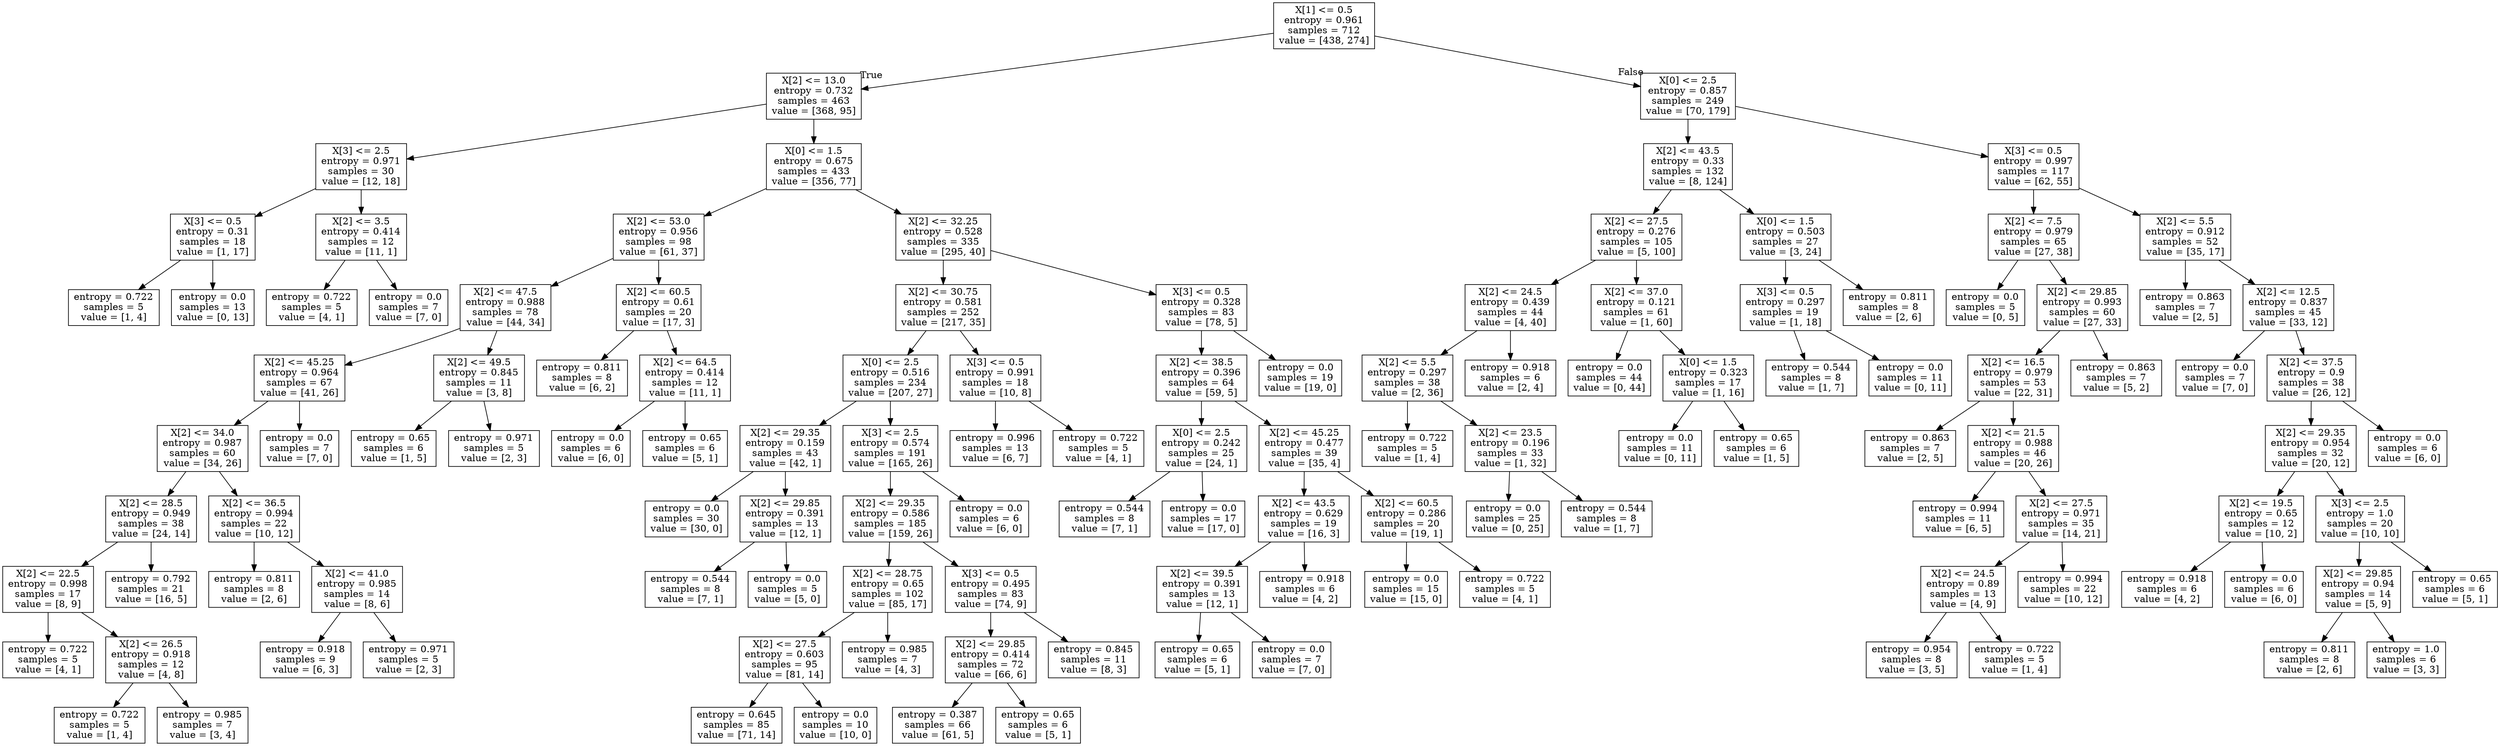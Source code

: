 digraph Tree {
node [shape=box] ;
0 [label="X[1] <= 0.5\nentropy = 0.961\nsamples = 712\nvalue = [438, 274]"] ;
1 [label="X[2] <= 13.0\nentropy = 0.732\nsamples = 463\nvalue = [368, 95]"] ;
0 -> 1 [labeldistance=2.5, labelangle=45, headlabel="True"] ;
2 [label="X[3] <= 2.5\nentropy = 0.971\nsamples = 30\nvalue = [12, 18]"] ;
1 -> 2 ;
3 [label="X[3] <= 0.5\nentropy = 0.31\nsamples = 18\nvalue = [1, 17]"] ;
2 -> 3 ;
4 [label="entropy = 0.722\nsamples = 5\nvalue = [1, 4]"] ;
3 -> 4 ;
5 [label="entropy = 0.0\nsamples = 13\nvalue = [0, 13]"] ;
3 -> 5 ;
6 [label="X[2] <= 3.5\nentropy = 0.414\nsamples = 12\nvalue = [11, 1]"] ;
2 -> 6 ;
7 [label="entropy = 0.722\nsamples = 5\nvalue = [4, 1]"] ;
6 -> 7 ;
8 [label="entropy = 0.0\nsamples = 7\nvalue = [7, 0]"] ;
6 -> 8 ;
9 [label="X[0] <= 1.5\nentropy = 0.675\nsamples = 433\nvalue = [356, 77]"] ;
1 -> 9 ;
10 [label="X[2] <= 53.0\nentropy = 0.956\nsamples = 98\nvalue = [61, 37]"] ;
9 -> 10 ;
11 [label="X[2] <= 47.5\nentropy = 0.988\nsamples = 78\nvalue = [44, 34]"] ;
10 -> 11 ;
12 [label="X[2] <= 45.25\nentropy = 0.964\nsamples = 67\nvalue = [41, 26]"] ;
11 -> 12 ;
13 [label="X[2] <= 34.0\nentropy = 0.987\nsamples = 60\nvalue = [34, 26]"] ;
12 -> 13 ;
14 [label="X[2] <= 28.5\nentropy = 0.949\nsamples = 38\nvalue = [24, 14]"] ;
13 -> 14 ;
15 [label="X[2] <= 22.5\nentropy = 0.998\nsamples = 17\nvalue = [8, 9]"] ;
14 -> 15 ;
16 [label="entropy = 0.722\nsamples = 5\nvalue = [4, 1]"] ;
15 -> 16 ;
17 [label="X[2] <= 26.5\nentropy = 0.918\nsamples = 12\nvalue = [4, 8]"] ;
15 -> 17 ;
18 [label="entropy = 0.722\nsamples = 5\nvalue = [1, 4]"] ;
17 -> 18 ;
19 [label="entropy = 0.985\nsamples = 7\nvalue = [3, 4]"] ;
17 -> 19 ;
20 [label="entropy = 0.792\nsamples = 21\nvalue = [16, 5]"] ;
14 -> 20 ;
21 [label="X[2] <= 36.5\nentropy = 0.994\nsamples = 22\nvalue = [10, 12]"] ;
13 -> 21 ;
22 [label="entropy = 0.811\nsamples = 8\nvalue = [2, 6]"] ;
21 -> 22 ;
23 [label="X[2] <= 41.0\nentropy = 0.985\nsamples = 14\nvalue = [8, 6]"] ;
21 -> 23 ;
24 [label="entropy = 0.918\nsamples = 9\nvalue = [6, 3]"] ;
23 -> 24 ;
25 [label="entropy = 0.971\nsamples = 5\nvalue = [2, 3]"] ;
23 -> 25 ;
26 [label="entropy = 0.0\nsamples = 7\nvalue = [7, 0]"] ;
12 -> 26 ;
27 [label="X[2] <= 49.5\nentropy = 0.845\nsamples = 11\nvalue = [3, 8]"] ;
11 -> 27 ;
28 [label="entropy = 0.65\nsamples = 6\nvalue = [1, 5]"] ;
27 -> 28 ;
29 [label="entropy = 0.971\nsamples = 5\nvalue = [2, 3]"] ;
27 -> 29 ;
30 [label="X[2] <= 60.5\nentropy = 0.61\nsamples = 20\nvalue = [17, 3]"] ;
10 -> 30 ;
31 [label="entropy = 0.811\nsamples = 8\nvalue = [6, 2]"] ;
30 -> 31 ;
32 [label="X[2] <= 64.5\nentropy = 0.414\nsamples = 12\nvalue = [11, 1]"] ;
30 -> 32 ;
33 [label="entropy = 0.0\nsamples = 6\nvalue = [6, 0]"] ;
32 -> 33 ;
34 [label="entropy = 0.65\nsamples = 6\nvalue = [5, 1]"] ;
32 -> 34 ;
35 [label="X[2] <= 32.25\nentropy = 0.528\nsamples = 335\nvalue = [295, 40]"] ;
9 -> 35 ;
36 [label="X[2] <= 30.75\nentropy = 0.581\nsamples = 252\nvalue = [217, 35]"] ;
35 -> 36 ;
37 [label="X[0] <= 2.5\nentropy = 0.516\nsamples = 234\nvalue = [207, 27]"] ;
36 -> 37 ;
38 [label="X[2] <= 29.35\nentropy = 0.159\nsamples = 43\nvalue = [42, 1]"] ;
37 -> 38 ;
39 [label="entropy = 0.0\nsamples = 30\nvalue = [30, 0]"] ;
38 -> 39 ;
40 [label="X[2] <= 29.85\nentropy = 0.391\nsamples = 13\nvalue = [12, 1]"] ;
38 -> 40 ;
41 [label="entropy = 0.544\nsamples = 8\nvalue = [7, 1]"] ;
40 -> 41 ;
42 [label="entropy = 0.0\nsamples = 5\nvalue = [5, 0]"] ;
40 -> 42 ;
43 [label="X[3] <= 2.5\nentropy = 0.574\nsamples = 191\nvalue = [165, 26]"] ;
37 -> 43 ;
44 [label="X[2] <= 29.35\nentropy = 0.586\nsamples = 185\nvalue = [159, 26]"] ;
43 -> 44 ;
45 [label="X[2] <= 28.75\nentropy = 0.65\nsamples = 102\nvalue = [85, 17]"] ;
44 -> 45 ;
46 [label="X[2] <= 27.5\nentropy = 0.603\nsamples = 95\nvalue = [81, 14]"] ;
45 -> 46 ;
47 [label="entropy = 0.645\nsamples = 85\nvalue = [71, 14]"] ;
46 -> 47 ;
48 [label="entropy = 0.0\nsamples = 10\nvalue = [10, 0]"] ;
46 -> 48 ;
49 [label="entropy = 0.985\nsamples = 7\nvalue = [4, 3]"] ;
45 -> 49 ;
50 [label="X[3] <= 0.5\nentropy = 0.495\nsamples = 83\nvalue = [74, 9]"] ;
44 -> 50 ;
51 [label="X[2] <= 29.85\nentropy = 0.414\nsamples = 72\nvalue = [66, 6]"] ;
50 -> 51 ;
52 [label="entropy = 0.387\nsamples = 66\nvalue = [61, 5]"] ;
51 -> 52 ;
53 [label="entropy = 0.65\nsamples = 6\nvalue = [5, 1]"] ;
51 -> 53 ;
54 [label="entropy = 0.845\nsamples = 11\nvalue = [8, 3]"] ;
50 -> 54 ;
55 [label="entropy = 0.0\nsamples = 6\nvalue = [6, 0]"] ;
43 -> 55 ;
56 [label="X[3] <= 0.5\nentropy = 0.991\nsamples = 18\nvalue = [10, 8]"] ;
36 -> 56 ;
57 [label="entropy = 0.996\nsamples = 13\nvalue = [6, 7]"] ;
56 -> 57 ;
58 [label="entropy = 0.722\nsamples = 5\nvalue = [4, 1]"] ;
56 -> 58 ;
59 [label="X[3] <= 0.5\nentropy = 0.328\nsamples = 83\nvalue = [78, 5]"] ;
35 -> 59 ;
60 [label="X[2] <= 38.5\nentropy = 0.396\nsamples = 64\nvalue = [59, 5]"] ;
59 -> 60 ;
61 [label="X[0] <= 2.5\nentropy = 0.242\nsamples = 25\nvalue = [24, 1]"] ;
60 -> 61 ;
62 [label="entropy = 0.544\nsamples = 8\nvalue = [7, 1]"] ;
61 -> 62 ;
63 [label="entropy = 0.0\nsamples = 17\nvalue = [17, 0]"] ;
61 -> 63 ;
64 [label="X[2] <= 45.25\nentropy = 0.477\nsamples = 39\nvalue = [35, 4]"] ;
60 -> 64 ;
65 [label="X[2] <= 43.5\nentropy = 0.629\nsamples = 19\nvalue = [16, 3]"] ;
64 -> 65 ;
66 [label="X[2] <= 39.5\nentropy = 0.391\nsamples = 13\nvalue = [12, 1]"] ;
65 -> 66 ;
67 [label="entropy = 0.65\nsamples = 6\nvalue = [5, 1]"] ;
66 -> 67 ;
68 [label="entropy = 0.0\nsamples = 7\nvalue = [7, 0]"] ;
66 -> 68 ;
69 [label="entropy = 0.918\nsamples = 6\nvalue = [4, 2]"] ;
65 -> 69 ;
70 [label="X[2] <= 60.5\nentropy = 0.286\nsamples = 20\nvalue = [19, 1]"] ;
64 -> 70 ;
71 [label="entropy = 0.0\nsamples = 15\nvalue = [15, 0]"] ;
70 -> 71 ;
72 [label="entropy = 0.722\nsamples = 5\nvalue = [4, 1]"] ;
70 -> 72 ;
73 [label="entropy = 0.0\nsamples = 19\nvalue = [19, 0]"] ;
59 -> 73 ;
74 [label="X[0] <= 2.5\nentropy = 0.857\nsamples = 249\nvalue = [70, 179]"] ;
0 -> 74 [labeldistance=2.5, labelangle=-45, headlabel="False"] ;
75 [label="X[2] <= 43.5\nentropy = 0.33\nsamples = 132\nvalue = [8, 124]"] ;
74 -> 75 ;
76 [label="X[2] <= 27.5\nentropy = 0.276\nsamples = 105\nvalue = [5, 100]"] ;
75 -> 76 ;
77 [label="X[2] <= 24.5\nentropy = 0.439\nsamples = 44\nvalue = [4, 40]"] ;
76 -> 77 ;
78 [label="X[2] <= 5.5\nentropy = 0.297\nsamples = 38\nvalue = [2, 36]"] ;
77 -> 78 ;
79 [label="entropy = 0.722\nsamples = 5\nvalue = [1, 4]"] ;
78 -> 79 ;
80 [label="X[2] <= 23.5\nentropy = 0.196\nsamples = 33\nvalue = [1, 32]"] ;
78 -> 80 ;
81 [label="entropy = 0.0\nsamples = 25\nvalue = [0, 25]"] ;
80 -> 81 ;
82 [label="entropy = 0.544\nsamples = 8\nvalue = [1, 7]"] ;
80 -> 82 ;
83 [label="entropy = 0.918\nsamples = 6\nvalue = [2, 4]"] ;
77 -> 83 ;
84 [label="X[2] <= 37.0\nentropy = 0.121\nsamples = 61\nvalue = [1, 60]"] ;
76 -> 84 ;
85 [label="entropy = 0.0\nsamples = 44\nvalue = [0, 44]"] ;
84 -> 85 ;
86 [label="X[0] <= 1.5\nentropy = 0.323\nsamples = 17\nvalue = [1, 16]"] ;
84 -> 86 ;
87 [label="entropy = 0.0\nsamples = 11\nvalue = [0, 11]"] ;
86 -> 87 ;
88 [label="entropy = 0.65\nsamples = 6\nvalue = [1, 5]"] ;
86 -> 88 ;
89 [label="X[0] <= 1.5\nentropy = 0.503\nsamples = 27\nvalue = [3, 24]"] ;
75 -> 89 ;
90 [label="X[3] <= 0.5\nentropy = 0.297\nsamples = 19\nvalue = [1, 18]"] ;
89 -> 90 ;
91 [label="entropy = 0.544\nsamples = 8\nvalue = [1, 7]"] ;
90 -> 91 ;
92 [label="entropy = 0.0\nsamples = 11\nvalue = [0, 11]"] ;
90 -> 92 ;
93 [label="entropy = 0.811\nsamples = 8\nvalue = [2, 6]"] ;
89 -> 93 ;
94 [label="X[3] <= 0.5\nentropy = 0.997\nsamples = 117\nvalue = [62, 55]"] ;
74 -> 94 ;
95 [label="X[2] <= 7.5\nentropy = 0.979\nsamples = 65\nvalue = [27, 38]"] ;
94 -> 95 ;
96 [label="entropy = 0.0\nsamples = 5\nvalue = [0, 5]"] ;
95 -> 96 ;
97 [label="X[2] <= 29.85\nentropy = 0.993\nsamples = 60\nvalue = [27, 33]"] ;
95 -> 97 ;
98 [label="X[2] <= 16.5\nentropy = 0.979\nsamples = 53\nvalue = [22, 31]"] ;
97 -> 98 ;
99 [label="entropy = 0.863\nsamples = 7\nvalue = [2, 5]"] ;
98 -> 99 ;
100 [label="X[2] <= 21.5\nentropy = 0.988\nsamples = 46\nvalue = [20, 26]"] ;
98 -> 100 ;
101 [label="entropy = 0.994\nsamples = 11\nvalue = [6, 5]"] ;
100 -> 101 ;
102 [label="X[2] <= 27.5\nentropy = 0.971\nsamples = 35\nvalue = [14, 21]"] ;
100 -> 102 ;
103 [label="X[2] <= 24.5\nentropy = 0.89\nsamples = 13\nvalue = [4, 9]"] ;
102 -> 103 ;
104 [label="entropy = 0.954\nsamples = 8\nvalue = [3, 5]"] ;
103 -> 104 ;
105 [label="entropy = 0.722\nsamples = 5\nvalue = [1, 4]"] ;
103 -> 105 ;
106 [label="entropy = 0.994\nsamples = 22\nvalue = [10, 12]"] ;
102 -> 106 ;
107 [label="entropy = 0.863\nsamples = 7\nvalue = [5, 2]"] ;
97 -> 107 ;
108 [label="X[2] <= 5.5\nentropy = 0.912\nsamples = 52\nvalue = [35, 17]"] ;
94 -> 108 ;
109 [label="entropy = 0.863\nsamples = 7\nvalue = [2, 5]"] ;
108 -> 109 ;
110 [label="X[2] <= 12.5\nentropy = 0.837\nsamples = 45\nvalue = [33, 12]"] ;
108 -> 110 ;
111 [label="entropy = 0.0\nsamples = 7\nvalue = [7, 0]"] ;
110 -> 111 ;
112 [label="X[2] <= 37.5\nentropy = 0.9\nsamples = 38\nvalue = [26, 12]"] ;
110 -> 112 ;
113 [label="X[2] <= 29.35\nentropy = 0.954\nsamples = 32\nvalue = [20, 12]"] ;
112 -> 113 ;
114 [label="X[2] <= 19.5\nentropy = 0.65\nsamples = 12\nvalue = [10, 2]"] ;
113 -> 114 ;
115 [label="entropy = 0.918\nsamples = 6\nvalue = [4, 2]"] ;
114 -> 115 ;
116 [label="entropy = 0.0\nsamples = 6\nvalue = [6, 0]"] ;
114 -> 116 ;
117 [label="X[3] <= 2.5\nentropy = 1.0\nsamples = 20\nvalue = [10, 10]"] ;
113 -> 117 ;
118 [label="X[2] <= 29.85\nentropy = 0.94\nsamples = 14\nvalue = [5, 9]"] ;
117 -> 118 ;
119 [label="entropy = 0.811\nsamples = 8\nvalue = [2, 6]"] ;
118 -> 119 ;
120 [label="entropy = 1.0\nsamples = 6\nvalue = [3, 3]"] ;
118 -> 120 ;
121 [label="entropy = 0.65\nsamples = 6\nvalue = [5, 1]"] ;
117 -> 121 ;
122 [label="entropy = 0.0\nsamples = 6\nvalue = [6, 0]"] ;
112 -> 122 ;
}